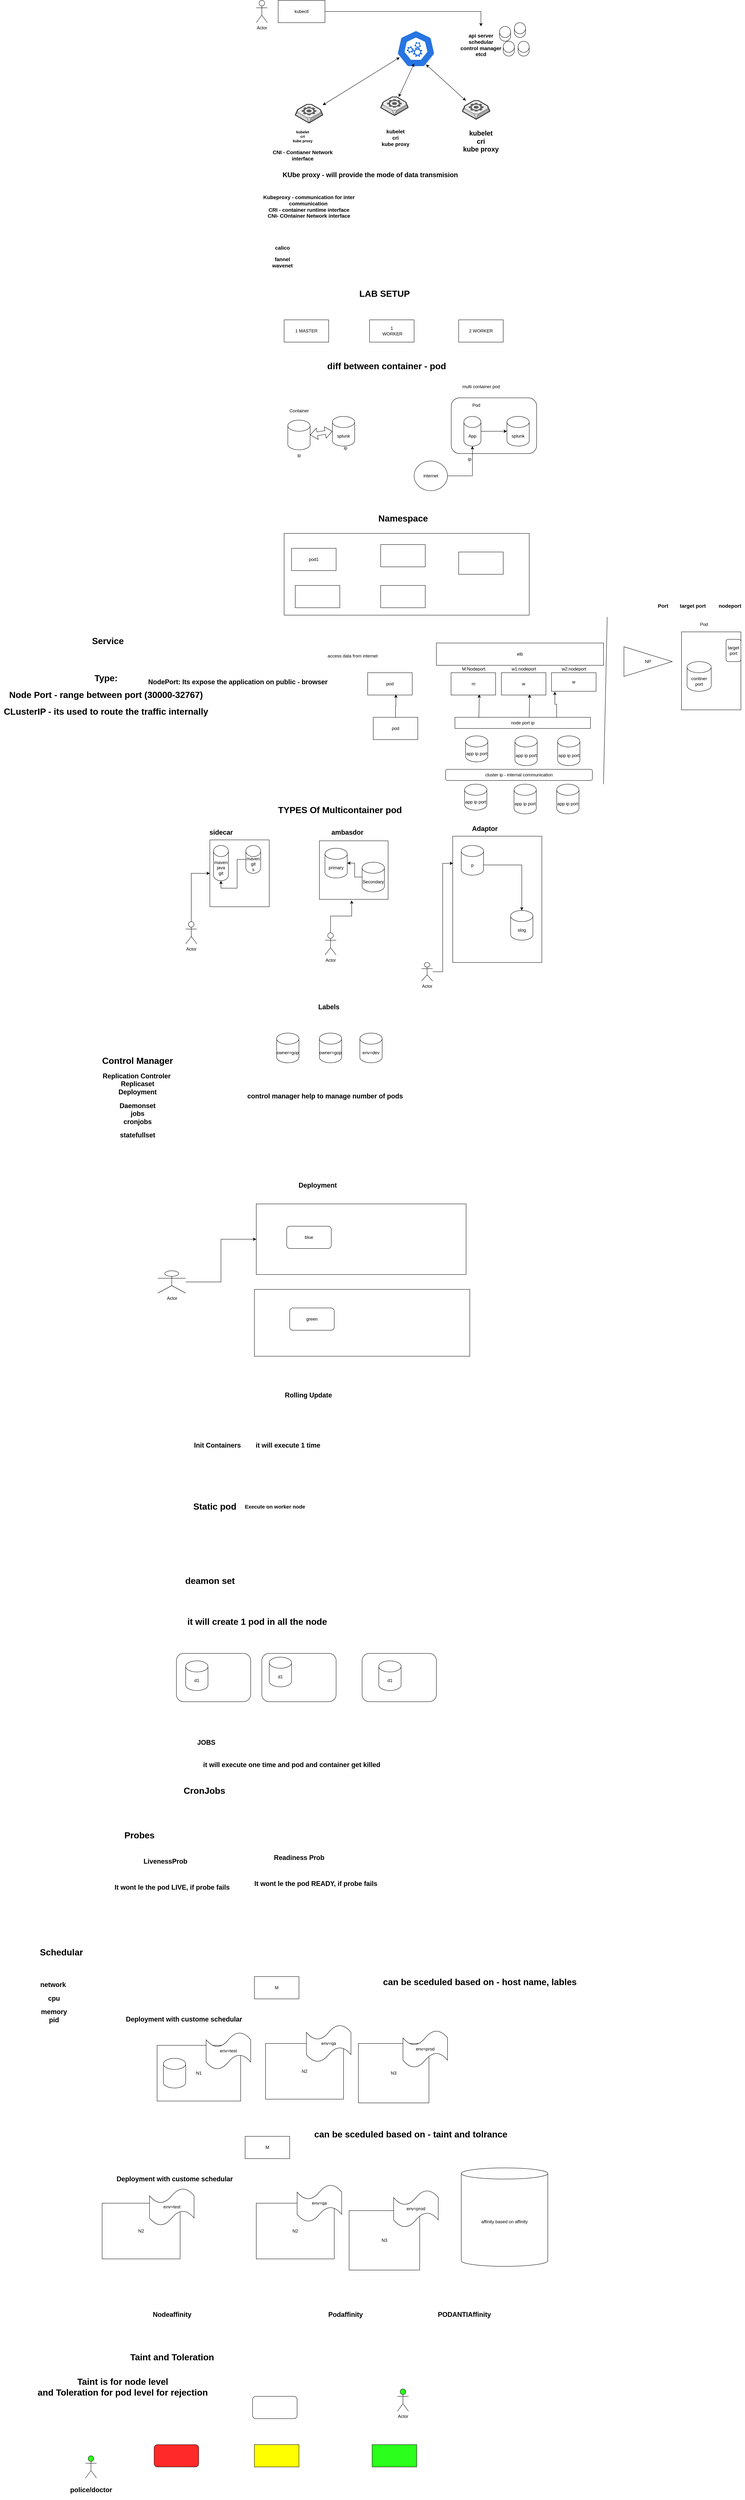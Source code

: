 <mxfile version="20.0.4" type="github">
  <diagram id="CBXjzga55jaLRlvK6xoz" name="Page-1">
    <mxGraphModel dx="2431" dy="811" grid="1" gridSize="10" guides="1" tooltips="1" connect="1" arrows="1" fold="1" page="1" pageScale="1" pageWidth="850" pageHeight="1100" math="0" shadow="0">
      <root>
        <mxCell id="0" />
        <mxCell id="1" parent="0" />
        <mxCell id="NtMriZ6diyoZdi4Wk9FT-16" value="" style="sketch=0;html=1;dashed=0;whitespace=wrap;fillColor=#2875E2;strokeColor=#ffffff;points=[[0.005,0.63,0],[0.1,0.2,0],[0.9,0.2,0],[0.5,0,0],[0.995,0.63,0],[0.72,0.99,0],[0.5,1,0],[0.28,0.99,0]];shape=mxgraph.kubernetes.icon;prIcon=master" parent="1" vertex="1">
          <mxGeometry x="400" y="130" width="130" height="100" as="geometry" />
        </mxCell>
        <mxCell id="NtMriZ6diyoZdi4Wk9FT-17" value="" style="verticalLabelPosition=bottom;html=1;verticalAlign=top;strokeWidth=1;align=center;outlineConnect=0;dashed=0;outlineConnect=0;shape=mxgraph.aws3d.worker;fillColor=#ECECEC;strokeColor=#5E5E5E;aspect=fixed;" parent="1" vertex="1">
          <mxGeometry x="370" y="310" width="74" height="50" as="geometry" />
        </mxCell>
        <mxCell id="NtMriZ6diyoZdi4Wk9FT-18" value="" style="verticalLabelPosition=bottom;html=1;verticalAlign=top;strokeWidth=1;align=center;outlineConnect=0;dashed=0;outlineConnect=0;shape=mxgraph.aws3d.worker;fillColor=#ECECEC;strokeColor=#5E5E5E;aspect=fixed;" parent="1" vertex="1">
          <mxGeometry x="140" y="330" width="74" height="50" as="geometry" />
        </mxCell>
        <mxCell id="NtMriZ6diyoZdi4Wk9FT-19" value="" style="verticalLabelPosition=bottom;html=1;verticalAlign=top;strokeWidth=1;align=center;outlineConnect=0;dashed=0;outlineConnect=0;shape=mxgraph.aws3d.worker;fillColor=#ECECEC;strokeColor=#5E5E5E;aspect=fixed;" parent="1" vertex="1">
          <mxGeometry x="590" y="320" width="74" height="50" as="geometry" />
        </mxCell>
        <mxCell id="NtMriZ6diyoZdi4Wk9FT-21" value="&lt;h2&gt;kubelet&lt;br&gt;cri&lt;br&gt;kube proxy&lt;/h2&gt;" style="text;html=1;strokeColor=none;fillColor=none;align=center;verticalAlign=middle;whiteSpace=wrap;rounded=0;" parent="1" vertex="1">
          <mxGeometry x="540" y="380" width="200" height="100" as="geometry" />
        </mxCell>
        <mxCell id="NtMriZ6diyoZdi4Wk9FT-22" value="&lt;h3&gt;api server&lt;br&gt;schedular&lt;br&gt;control manager&lt;br&gt;etcd&lt;/h3&gt;" style="text;html=1;strokeColor=none;fillColor=none;align=center;verticalAlign=middle;whiteSpace=wrap;rounded=0;" parent="1" vertex="1">
          <mxGeometry x="540" y="120" width="200" height="100" as="geometry" />
        </mxCell>
        <mxCell id="NtMriZ6diyoZdi4Wk9FT-23" value="&lt;h5&gt;kubelet&lt;br&gt;cri&lt;br&gt;kube proxy&lt;br&gt;&lt;/h5&gt;&lt;h3&gt;CNI - Contianer Network interface&lt;/h3&gt;" style="text;html=1;strokeColor=none;fillColor=none;align=center;verticalAlign=middle;whiteSpace=wrap;rounded=0;" parent="1" vertex="1">
          <mxGeometry x="60" y="390" width="200" height="100" as="geometry" />
        </mxCell>
        <mxCell id="NtMriZ6diyoZdi4Wk9FT-24" value="&lt;h3&gt;kubelet&lt;br&gt;cri&lt;br&gt;kube proxy&lt;/h3&gt;" style="text;html=1;strokeColor=none;fillColor=none;align=center;verticalAlign=middle;whiteSpace=wrap;rounded=0;" parent="1" vertex="1">
          <mxGeometry x="310" y="370" width="200" height="100" as="geometry" />
        </mxCell>
        <mxCell id="NtMriZ6diyoZdi4Wk9FT-25" value="" style="endArrow=classic;startArrow=classic;html=1;rounded=0;" parent="1" source="NtMriZ6diyoZdi4Wk9FT-17" edge="1">
          <mxGeometry width="50" height="50" relative="1" as="geometry">
            <mxPoint x="410" y="270" as="sourcePoint" />
            <mxPoint x="460" y="220" as="targetPoint" />
          </mxGeometry>
        </mxCell>
        <mxCell id="NtMriZ6diyoZdi4Wk9FT-28" value="" style="endArrow=classic;startArrow=classic;html=1;rounded=0;entryX=0.162;entryY=0.735;entryDx=0;entryDy=0;entryPerimeter=0;" parent="1" source="NtMriZ6diyoZdi4Wk9FT-18" target="NtMriZ6diyoZdi4Wk9FT-16" edge="1">
          <mxGeometry width="50" height="50" relative="1" as="geometry">
            <mxPoint x="400" y="350" as="sourcePoint" />
            <mxPoint x="450" y="300" as="targetPoint" />
          </mxGeometry>
        </mxCell>
        <mxCell id="NtMriZ6diyoZdi4Wk9FT-31" value="" style="endArrow=classic;startArrow=classic;html=1;rounded=0;entryX=0.708;entryY=0.925;entryDx=0;entryDy=0;entryPerimeter=0;" parent="1" source="NtMriZ6diyoZdi4Wk9FT-19" target="NtMriZ6diyoZdi4Wk9FT-16" edge="1">
          <mxGeometry width="50" height="50" relative="1" as="geometry">
            <mxPoint x="400" y="350" as="sourcePoint" />
            <mxPoint x="450" y="300" as="targetPoint" />
          </mxGeometry>
        </mxCell>
        <mxCell id="NtMriZ6diyoZdi4Wk9FT-36" style="edgeStyle=orthogonalEdgeStyle;rounded=0;orthogonalLoop=1;jettySize=auto;html=1;exitX=1;exitY=0.5;exitDx=0;exitDy=0;" parent="1" source="NtMriZ6diyoZdi4Wk9FT-32" target="NtMriZ6diyoZdi4Wk9FT-22" edge="1">
          <mxGeometry relative="1" as="geometry" />
        </mxCell>
        <mxCell id="NtMriZ6diyoZdi4Wk9FT-32" value="kubectl" style="rounded=0;whiteSpace=wrap;html=1;" parent="1" vertex="1">
          <mxGeometry x="94" y="50" width="126" height="60" as="geometry" />
        </mxCell>
        <mxCell id="EqZx8BdncKICett_EGlK-1" value="&lt;h3&gt;Kubeproxy - communication for inter communication&amp;nbsp;&lt;br&gt;CRI - container runtime interface&lt;br&gt;CNI- COntainer Network interface&lt;/h3&gt;" style="text;html=1;strokeColor=none;fillColor=none;align=center;verticalAlign=middle;whiteSpace=wrap;rounded=0;" parent="1" vertex="1">
          <mxGeometry x="7" y="520" width="340" height="170" as="geometry" />
        </mxCell>
        <mxCell id="EqZx8BdncKICett_EGlK-4" value="&lt;h3&gt;calico&lt;/h3&gt;&lt;h3&gt;fannel&lt;br&gt;wavenet&lt;/h3&gt;" style="text;html=1;align=center;verticalAlign=middle;resizable=0;points=[];autosize=1;strokeColor=none;fillColor=none;" parent="1" vertex="1">
          <mxGeometry x="65" y="685" width="80" height="110" as="geometry" />
        </mxCell>
        <mxCell id="EqZx8BdncKICett_EGlK-5" value="&lt;h2&gt;KUbe proxy - will provide the mode of data transmision&amp;nbsp;&lt;/h2&gt;" style="text;html=1;align=center;verticalAlign=middle;resizable=0;points=[];autosize=1;strokeColor=none;fillColor=none;" parent="1" vertex="1">
          <mxGeometry x="94" y="490" width="500" height="60" as="geometry" />
        </mxCell>
        <mxCell id="EqZx8BdncKICett_EGlK-6" value="" style="shape=cylinder3;whiteSpace=wrap;html=1;boundedLbl=1;backgroundOutline=1;size=15;" parent="1" vertex="1">
          <mxGeometry x="690" y="120" width="30" height="40" as="geometry" />
        </mxCell>
        <mxCell id="EqZx8BdncKICett_EGlK-7" value="" style="shape=cylinder3;whiteSpace=wrap;html=1;boundedLbl=1;backgroundOutline=1;size=15;" parent="1" vertex="1">
          <mxGeometry x="730" y="110" width="30" height="40" as="geometry" />
        </mxCell>
        <mxCell id="EqZx8BdncKICett_EGlK-8" value="" style="shape=cylinder3;whiteSpace=wrap;html=1;boundedLbl=1;backgroundOutline=1;size=15;" parent="1" vertex="1">
          <mxGeometry x="740" y="160" width="30" height="40" as="geometry" />
        </mxCell>
        <mxCell id="EqZx8BdncKICett_EGlK-9" value="" style="shape=cylinder3;whiteSpace=wrap;html=1;boundedLbl=1;backgroundOutline=1;size=15;" parent="1" vertex="1">
          <mxGeometry x="700" y="160" width="30" height="40" as="geometry" />
        </mxCell>
        <mxCell id="4nlPYvr7-jDKzYdwGR_k-1" value="Actor" style="shape=umlActor;verticalLabelPosition=bottom;verticalAlign=top;html=1;outlineConnect=0;" vertex="1" parent="1">
          <mxGeometry x="35" y="50" width="30" height="60" as="geometry" />
        </mxCell>
        <mxCell id="4nlPYvr7-jDKzYdwGR_k-2" value="1 MASTER" style="whiteSpace=wrap;html=1;" vertex="1" parent="1">
          <mxGeometry x="110" y="910" width="120" height="60" as="geometry" />
        </mxCell>
        <mxCell id="4nlPYvr7-jDKzYdwGR_k-4" value="&lt;h1&gt;LAB SETUP&lt;/h1&gt;" style="text;html=1;align=center;verticalAlign=middle;resizable=0;points=[];autosize=1;strokeColor=none;fillColor=none;" vertex="1" parent="1">
          <mxGeometry x="300" y="805" width="160" height="70" as="geometry" />
        </mxCell>
        <mxCell id="4nlPYvr7-jDKzYdwGR_k-5" value="2 WORKER" style="whiteSpace=wrap;html=1;" vertex="1" parent="1">
          <mxGeometry x="580" y="910" width="120" height="60" as="geometry" />
        </mxCell>
        <mxCell id="4nlPYvr7-jDKzYdwGR_k-6" value="1&lt;br&gt;&amp;nbsp;WORKER" style="whiteSpace=wrap;html=1;" vertex="1" parent="1">
          <mxGeometry x="340" y="910" width="120" height="60" as="geometry" />
        </mxCell>
        <mxCell id="4nlPYvr7-jDKzYdwGR_k-10" value="" style="rounded=1;whiteSpace=wrap;html=1;" vertex="1" parent="1">
          <mxGeometry x="560" y="1120" width="230" height="150" as="geometry" />
        </mxCell>
        <mxCell id="4nlPYvr7-jDKzYdwGR_k-8" value="" style="shape=cylinder3;whiteSpace=wrap;html=1;boundedLbl=1;backgroundOutline=1;size=15;" vertex="1" parent="1">
          <mxGeometry x="120" y="1180" width="60" height="80" as="geometry" />
        </mxCell>
        <mxCell id="4nlPYvr7-jDKzYdwGR_k-26" style="edgeStyle=orthogonalEdgeStyle;rounded=0;orthogonalLoop=1;jettySize=auto;html=1;" edge="1" parent="1" source="4nlPYvr7-jDKzYdwGR_k-9" target="4nlPYvr7-jDKzYdwGR_k-18">
          <mxGeometry relative="1" as="geometry" />
        </mxCell>
        <mxCell id="4nlPYvr7-jDKzYdwGR_k-9" value="App&lt;br&gt;" style="shape=cylinder3;whiteSpace=wrap;html=1;boundedLbl=1;backgroundOutline=1;size=15;" vertex="1" parent="1">
          <mxGeometry x="594" y="1170" width="46" height="80" as="geometry" />
        </mxCell>
        <mxCell id="4nlPYvr7-jDKzYdwGR_k-12" value="Container&lt;br&gt;" style="text;html=1;align=center;verticalAlign=middle;resizable=0;points=[];autosize=1;strokeColor=none;fillColor=none;" vertex="1" parent="1">
          <mxGeometry x="110" y="1140" width="80" height="30" as="geometry" />
        </mxCell>
        <mxCell id="4nlPYvr7-jDKzYdwGR_k-13" value="Pod" style="text;html=1;align=center;verticalAlign=middle;resizable=0;points=[];autosize=1;strokeColor=none;fillColor=none;" vertex="1" parent="1">
          <mxGeometry x="607" y="1125" width="40" height="30" as="geometry" />
        </mxCell>
        <mxCell id="4nlPYvr7-jDKzYdwGR_k-14" value="&lt;h1&gt;diff between container - pod&amp;nbsp;&lt;/h1&gt;" style="text;html=1;align=center;verticalAlign=middle;resizable=0;points=[];autosize=1;strokeColor=none;fillColor=none;" vertex="1" parent="1">
          <mxGeometry x="214" y="1000" width="350" height="70" as="geometry" />
        </mxCell>
        <mxCell id="4nlPYvr7-jDKzYdwGR_k-18" value="splunk" style="shape=cylinder3;whiteSpace=wrap;html=1;boundedLbl=1;backgroundOutline=1;size=15;" vertex="1" parent="1">
          <mxGeometry x="710" y="1170" width="60" height="80" as="geometry" />
        </mxCell>
        <mxCell id="4nlPYvr7-jDKzYdwGR_k-19" value="splunk" style="shape=cylinder3;whiteSpace=wrap;html=1;boundedLbl=1;backgroundOutline=1;size=15;" vertex="1" parent="1">
          <mxGeometry x="240" y="1170" width="60" height="80" as="geometry" />
        </mxCell>
        <mxCell id="4nlPYvr7-jDKzYdwGR_k-20" value="" style="shape=flexArrow;endArrow=classic;startArrow=classic;html=1;rounded=0;exitX=1;exitY=0.5;exitDx=0;exitDy=0;exitPerimeter=0;entryX=0;entryY=0.5;entryDx=0;entryDy=0;entryPerimeter=0;" edge="1" parent="1" source="4nlPYvr7-jDKzYdwGR_k-8" target="4nlPYvr7-jDKzYdwGR_k-19">
          <mxGeometry width="100" height="100" relative="1" as="geometry">
            <mxPoint x="180" y="1290" as="sourcePoint" />
            <mxPoint x="280" y="1190" as="targetPoint" />
          </mxGeometry>
        </mxCell>
        <mxCell id="4nlPYvr7-jDKzYdwGR_k-21" value="ip" style="text;html=1;align=center;verticalAlign=middle;resizable=0;points=[];autosize=1;strokeColor=none;fillColor=none;" vertex="1" parent="1">
          <mxGeometry x="135" y="1260" width="30" height="30" as="geometry" />
        </mxCell>
        <mxCell id="4nlPYvr7-jDKzYdwGR_k-22" value="ip" style="text;html=1;align=center;verticalAlign=middle;resizable=0;points=[];autosize=1;strokeColor=none;fillColor=none;" vertex="1" parent="1">
          <mxGeometry x="260" y="1240" width="30" height="30" as="geometry" />
        </mxCell>
        <mxCell id="4nlPYvr7-jDKzYdwGR_k-23" value="ip" style="text;html=1;align=center;verticalAlign=middle;resizable=0;points=[];autosize=1;strokeColor=none;fillColor=none;" vertex="1" parent="1">
          <mxGeometry x="594" y="1270" width="30" height="30" as="geometry" />
        </mxCell>
        <mxCell id="4nlPYvr7-jDKzYdwGR_k-25" style="edgeStyle=orthogonalEdgeStyle;rounded=0;orthogonalLoop=1;jettySize=auto;html=1;entryX=0.5;entryY=1;entryDx=0;entryDy=0;entryPerimeter=0;" edge="1" parent="1" source="4nlPYvr7-jDKzYdwGR_k-24" target="4nlPYvr7-jDKzYdwGR_k-9">
          <mxGeometry relative="1" as="geometry" />
        </mxCell>
        <mxCell id="4nlPYvr7-jDKzYdwGR_k-24" value="internet" style="ellipse;whiteSpace=wrap;html=1;" vertex="1" parent="1">
          <mxGeometry x="460" y="1290" width="90" height="80" as="geometry" />
        </mxCell>
        <mxCell id="4nlPYvr7-jDKzYdwGR_k-27" value="multi container pod" style="text;html=1;align=center;verticalAlign=middle;resizable=0;points=[];autosize=1;strokeColor=none;fillColor=none;" vertex="1" parent="1">
          <mxGeometry x="580" y="1075" width="120" height="30" as="geometry" />
        </mxCell>
        <mxCell id="4nlPYvr7-jDKzYdwGR_k-28" value="" style="rounded=0;whiteSpace=wrap;html=1;" vertex="1" parent="1">
          <mxGeometry x="110" y="1485" width="660" height="220" as="geometry" />
        </mxCell>
        <mxCell id="4nlPYvr7-jDKzYdwGR_k-29" value="&lt;h1&gt;Namespace&lt;/h1&gt;" style="text;html=1;align=center;verticalAlign=middle;resizable=0;points=[];autosize=1;strokeColor=none;fillColor=none;" vertex="1" parent="1">
          <mxGeometry x="350" y="1410" width="160" height="70" as="geometry" />
        </mxCell>
        <mxCell id="4nlPYvr7-jDKzYdwGR_k-30" value="pod1" style="whiteSpace=wrap;html=1;" vertex="1" parent="1">
          <mxGeometry x="130" y="1525" width="120" height="60" as="geometry" />
        </mxCell>
        <mxCell id="4nlPYvr7-jDKzYdwGR_k-31" value="" style="whiteSpace=wrap;html=1;" vertex="1" parent="1">
          <mxGeometry x="140" y="1625" width="120" height="60" as="geometry" />
        </mxCell>
        <mxCell id="4nlPYvr7-jDKzYdwGR_k-32" value="" style="whiteSpace=wrap;html=1;" vertex="1" parent="1">
          <mxGeometry x="370" y="1625" width="120" height="60" as="geometry" />
        </mxCell>
        <mxCell id="4nlPYvr7-jDKzYdwGR_k-33" value="" style="whiteSpace=wrap;html=1;" vertex="1" parent="1">
          <mxGeometry x="370" y="1515" width="120" height="60" as="geometry" />
        </mxCell>
        <mxCell id="4nlPYvr7-jDKzYdwGR_k-34" value="" style="whiteSpace=wrap;html=1;" vertex="1" parent="1">
          <mxGeometry x="580" y="1535" width="120" height="60" as="geometry" />
        </mxCell>
        <mxCell id="4nlPYvr7-jDKzYdwGR_k-35" value="&lt;h1&gt;Service&lt;/h1&gt;" style="text;html=1;align=center;verticalAlign=middle;resizable=0;points=[];autosize=1;strokeColor=none;fillColor=none;" vertex="1" parent="1">
          <mxGeometry x="-420" y="1740" width="110" height="70" as="geometry" />
        </mxCell>
        <mxCell id="4nlPYvr7-jDKzYdwGR_k-38" value="pod" style="whiteSpace=wrap;html=1;" vertex="1" parent="1">
          <mxGeometry x="335" y="1860" width="120" height="60" as="geometry" />
        </mxCell>
        <mxCell id="4nlPYvr7-jDKzYdwGR_k-40" style="edgeStyle=orthogonalEdgeStyle;rounded=0;orthogonalLoop=1;jettySize=auto;html=1;exitX=0.5;exitY=0;exitDx=0;exitDy=0;entryX=0.633;entryY=0.975;entryDx=0;entryDy=0;entryPerimeter=0;" edge="1" parent="1" source="4nlPYvr7-jDKzYdwGR_k-39" target="4nlPYvr7-jDKzYdwGR_k-38">
          <mxGeometry relative="1" as="geometry" />
        </mxCell>
        <mxCell id="4nlPYvr7-jDKzYdwGR_k-39" value="pod" style="whiteSpace=wrap;html=1;" vertex="1" parent="1">
          <mxGeometry x="350" y="1980" width="120" height="60" as="geometry" />
        </mxCell>
        <mxCell id="4nlPYvr7-jDKzYdwGR_k-41" value="access data from internet" style="text;html=1;align=center;verticalAlign=middle;resizable=0;points=[];autosize=1;strokeColor=none;fillColor=none;" vertex="1" parent="1">
          <mxGeometry x="214" y="1800" width="160" height="30" as="geometry" />
        </mxCell>
        <mxCell id="4nlPYvr7-jDKzYdwGR_k-43" value="&lt;h1&gt;Type:&lt;/h1&gt;&lt;h1&gt;Node Port - range between port (30000-32767)&lt;/h1&gt;&lt;h1&gt;CLusterIP - its used to route the traffic internally&lt;/h1&gt;" style="text;html=1;align=center;verticalAlign=middle;resizable=0;points=[];autosize=1;strokeColor=none;fillColor=none;" vertex="1" parent="1">
          <mxGeometry x="-655" y="1840" width="570" height="160" as="geometry" />
        </mxCell>
        <mxCell id="4nlPYvr7-jDKzYdwGR_k-44" value="&lt;h2&gt;NodePort: Its expose the application on public - browser&lt;/h2&gt;" style="text;html=1;align=center;verticalAlign=middle;resizable=0;points=[];autosize=1;strokeColor=none;fillColor=none;" vertex="1" parent="1">
          <mxGeometry x="-270" y="1855" width="510" height="60" as="geometry" />
        </mxCell>
        <mxCell id="4nlPYvr7-jDKzYdwGR_k-45" value="" style="whiteSpace=wrap;html=1;" vertex="1" parent="1">
          <mxGeometry x="-90" y="2310" width="160" height="180" as="geometry" />
        </mxCell>
        <mxCell id="4nlPYvr7-jDKzYdwGR_k-46" value="" style="whiteSpace=wrap;html=1;" vertex="1" parent="1">
          <mxGeometry x="205" y="2312.5" width="185" height="157.5" as="geometry" />
        </mxCell>
        <mxCell id="4nlPYvr7-jDKzYdwGR_k-47" value="" style="whiteSpace=wrap;html=1;" vertex="1" parent="1">
          <mxGeometry x="564" y="2300" width="240" height="340" as="geometry" />
        </mxCell>
        <mxCell id="4nlPYvr7-jDKzYdwGR_k-48" value="&lt;h1&gt;TYPES Of Multicontainer pod&lt;/h1&gt;" style="text;html=1;align=center;verticalAlign=middle;resizable=0;points=[];autosize=1;strokeColor=none;fillColor=none;" vertex="1" parent="1">
          <mxGeometry x="80" y="2195" width="360" height="70" as="geometry" />
        </mxCell>
        <mxCell id="4nlPYvr7-jDKzYdwGR_k-49" value="&lt;h2&gt;sidecar&lt;/h2&gt;" style="text;html=1;align=center;verticalAlign=middle;resizable=0;points=[];autosize=1;strokeColor=none;fillColor=none;" vertex="1" parent="1">
          <mxGeometry x="-105" y="2260" width="90" height="60" as="geometry" />
        </mxCell>
        <mxCell id="4nlPYvr7-jDKzYdwGR_k-50" value="&lt;h2&gt;ambasdor&lt;/h2&gt;" style="text;html=1;align=center;verticalAlign=middle;resizable=0;points=[];autosize=1;strokeColor=none;fillColor=none;" vertex="1" parent="1">
          <mxGeometry x="225" y="2260" width="110" height="60" as="geometry" />
        </mxCell>
        <mxCell id="4nlPYvr7-jDKzYdwGR_k-51" value="&lt;h2&gt;Adaptor&lt;/h2&gt;" style="text;html=1;align=center;verticalAlign=middle;resizable=0;points=[];autosize=1;strokeColor=none;fillColor=none;" vertex="1" parent="1">
          <mxGeometry x="605" y="2250" width="90" height="60" as="geometry" />
        </mxCell>
        <mxCell id="4nlPYvr7-jDKzYdwGR_k-52" value="maven&lt;br&gt;java&lt;br&gt;git&lt;br&gt;" style="shape=cylinder3;whiteSpace=wrap;html=1;boundedLbl=1;backgroundOutline=1;size=15;" vertex="1" parent="1">
          <mxGeometry x="-80" y="2325" width="40" height="95" as="geometry" />
        </mxCell>
        <mxCell id="4nlPYvr7-jDKzYdwGR_k-54" style="edgeStyle=orthogonalEdgeStyle;rounded=0;orthogonalLoop=1;jettySize=auto;html=1;entryX=0.5;entryY=1;entryDx=0;entryDy=0;entryPerimeter=0;" edge="1" parent="1" source="4nlPYvr7-jDKzYdwGR_k-53" target="4nlPYvr7-jDKzYdwGR_k-52">
          <mxGeometry relative="1" as="geometry" />
        </mxCell>
        <mxCell id="4nlPYvr7-jDKzYdwGR_k-53" value="maven&lt;br&gt;git&lt;br&gt;s" style="shape=cylinder3;whiteSpace=wrap;html=1;boundedLbl=1;backgroundOutline=1;size=15;" vertex="1" parent="1">
          <mxGeometry x="7" y="2325" width="40" height="75" as="geometry" />
        </mxCell>
        <mxCell id="4nlPYvr7-jDKzYdwGR_k-69" style="edgeStyle=orthogonalEdgeStyle;rounded=0;orthogonalLoop=1;jettySize=auto;html=1;exitX=0.5;exitY=0;exitDx=0;exitDy=0;exitPerimeter=0;entryX=0;entryY=0.5;entryDx=0;entryDy=0;" edge="1" parent="1" source="4nlPYvr7-jDKzYdwGR_k-57" target="4nlPYvr7-jDKzYdwGR_k-45">
          <mxGeometry relative="1" as="geometry" />
        </mxCell>
        <mxCell id="4nlPYvr7-jDKzYdwGR_k-57" value="Actor" style="shape=umlActor;verticalLabelPosition=bottom;verticalAlign=top;html=1;outlineConnect=0;" vertex="1" parent="1">
          <mxGeometry x="-155" y="2530" width="30" height="60" as="geometry" />
        </mxCell>
        <mxCell id="4nlPYvr7-jDKzYdwGR_k-58" value="primary" style="shape=cylinder3;whiteSpace=wrap;html=1;boundedLbl=1;backgroundOutline=1;size=15;" vertex="1" parent="1">
          <mxGeometry x="220" y="2332.5" width="60" height="80" as="geometry" />
        </mxCell>
        <mxCell id="4nlPYvr7-jDKzYdwGR_k-60" style="edgeStyle=orthogonalEdgeStyle;rounded=0;orthogonalLoop=1;jettySize=auto;html=1;" edge="1" parent="1" source="4nlPYvr7-jDKzYdwGR_k-59" target="4nlPYvr7-jDKzYdwGR_k-58">
          <mxGeometry relative="1" as="geometry" />
        </mxCell>
        <mxCell id="4nlPYvr7-jDKzYdwGR_k-59" value="Secondary" style="shape=cylinder3;whiteSpace=wrap;html=1;boundedLbl=1;backgroundOutline=1;size=15;" vertex="1" parent="1">
          <mxGeometry x="320" y="2370" width="60" height="80" as="geometry" />
        </mxCell>
        <mxCell id="4nlPYvr7-jDKzYdwGR_k-68" style="edgeStyle=orthogonalEdgeStyle;rounded=0;orthogonalLoop=1;jettySize=auto;html=1;exitX=0.5;exitY=0;exitDx=0;exitDy=0;exitPerimeter=0;entryX=0.47;entryY=1.019;entryDx=0;entryDy=0;entryPerimeter=0;" edge="1" parent="1" source="4nlPYvr7-jDKzYdwGR_k-62" target="4nlPYvr7-jDKzYdwGR_k-46">
          <mxGeometry relative="1" as="geometry" />
        </mxCell>
        <mxCell id="4nlPYvr7-jDKzYdwGR_k-62" value="Actor" style="shape=umlActor;verticalLabelPosition=bottom;verticalAlign=top;html=1;outlineConnect=0;" vertex="1" parent="1">
          <mxGeometry x="220" y="2560" width="30" height="60" as="geometry" />
        </mxCell>
        <mxCell id="4nlPYvr7-jDKzYdwGR_k-63" value="slog" style="shape=cylinder3;whiteSpace=wrap;html=1;boundedLbl=1;backgroundOutline=1;size=15;" vertex="1" parent="1">
          <mxGeometry x="720" y="2500" width="60" height="80" as="geometry" />
        </mxCell>
        <mxCell id="4nlPYvr7-jDKzYdwGR_k-74" style="edgeStyle=orthogonalEdgeStyle;rounded=0;orthogonalLoop=1;jettySize=auto;html=1;exitX=1;exitY=0;exitDx=0;exitDy=52.5;exitPerimeter=0;" edge="1" parent="1" source="4nlPYvr7-jDKzYdwGR_k-65" target="4nlPYvr7-jDKzYdwGR_k-63">
          <mxGeometry relative="1" as="geometry" />
        </mxCell>
        <mxCell id="4nlPYvr7-jDKzYdwGR_k-65" value="p" style="shape=cylinder3;whiteSpace=wrap;html=1;boundedLbl=1;backgroundOutline=1;size=15;" vertex="1" parent="1">
          <mxGeometry x="587" y="2325" width="60" height="80" as="geometry" />
        </mxCell>
        <mxCell id="4nlPYvr7-jDKzYdwGR_k-72" style="edgeStyle=orthogonalEdgeStyle;rounded=0;orthogonalLoop=1;jettySize=auto;html=1;entryX=0.004;entryY=0.215;entryDx=0;entryDy=0;entryPerimeter=0;" edge="1" parent="1" source="4nlPYvr7-jDKzYdwGR_k-71" target="4nlPYvr7-jDKzYdwGR_k-47">
          <mxGeometry relative="1" as="geometry">
            <mxPoint x="495" y="2560" as="targetPoint" />
          </mxGeometry>
        </mxCell>
        <mxCell id="4nlPYvr7-jDKzYdwGR_k-71" value="Actor" style="shape=umlActor;verticalLabelPosition=bottom;verticalAlign=top;html=1;outlineConnect=0;" vertex="1" parent="1">
          <mxGeometry x="480" y="2640" width="30" height="50" as="geometry" />
        </mxCell>
        <mxCell id="4nlPYvr7-jDKzYdwGR_k-75" value="&lt;h2&gt;Labels&lt;/h2&gt;" style="text;html=1;align=center;verticalAlign=middle;resizable=0;points=[];autosize=1;strokeColor=none;fillColor=none;" vertex="1" parent="1">
          <mxGeometry x="190" y="2730" width="80" height="60" as="geometry" />
        </mxCell>
        <mxCell id="4nlPYvr7-jDKzYdwGR_k-76" value="owner=gop" style="shape=cylinder3;whiteSpace=wrap;html=1;boundedLbl=1;backgroundOutline=1;size=15;" vertex="1" parent="1">
          <mxGeometry x="90" y="2830" width="60" height="80" as="geometry" />
        </mxCell>
        <mxCell id="4nlPYvr7-jDKzYdwGR_k-77" value="owner=gop" style="shape=cylinder3;whiteSpace=wrap;html=1;boundedLbl=1;backgroundOutline=1;size=15;" vertex="1" parent="1">
          <mxGeometry x="205" y="2830" width="60" height="80" as="geometry" />
        </mxCell>
        <mxCell id="4nlPYvr7-jDKzYdwGR_k-78" value="env=dev" style="shape=cylinder3;whiteSpace=wrap;html=1;boundedLbl=1;backgroundOutline=1;size=15;" vertex="1" parent="1">
          <mxGeometry x="314" y="2830" width="60" height="80" as="geometry" />
        </mxCell>
        <mxCell id="4nlPYvr7-jDKzYdwGR_k-79" value="&lt;h2&gt;&lt;/h2&gt;&lt;h1&gt;Control Manager&lt;/h1&gt;&lt;h2&gt;Replication Controler&amp;nbsp;&lt;br&gt;Replicaset&lt;br&gt;Deployment&lt;/h2&gt;&lt;h2&gt;Daemonset&lt;br&gt;jobs&lt;br&gt;cronjobs&lt;/h2&gt;&lt;h2&gt;statefullset&lt;/h2&gt;&lt;div&gt;&lt;br&gt;&lt;/div&gt;" style="text;html=1;align=center;verticalAlign=middle;resizable=0;points=[];autosize=1;strokeColor=none;fillColor=none;" vertex="1" parent="1">
          <mxGeometry x="-390" y="2870" width="210" height="280" as="geometry" />
        </mxCell>
        <mxCell id="4nlPYvr7-jDKzYdwGR_k-80" value="&lt;h2&gt;control manager help to manage number of pods&lt;/h2&gt;" style="text;html=1;align=center;verticalAlign=middle;resizable=0;points=[];autosize=1;strokeColor=none;fillColor=none;" vertex="1" parent="1">
          <mxGeometry y="2970" width="440" height="60" as="geometry" />
        </mxCell>
        <mxCell id="4nlPYvr7-jDKzYdwGR_k-81" value="m" style="whiteSpace=wrap;html=1;" vertex="1" parent="1">
          <mxGeometry x="559.5" y="1860" width="120" height="60" as="geometry" />
        </mxCell>
        <mxCell id="4nlPYvr7-jDKzYdwGR_k-82" style="edgeStyle=orthogonalEdgeStyle;rounded=0;orthogonalLoop=1;jettySize=auto;html=1;exitX=0.5;exitY=0;exitDx=0;exitDy=0;entryX=0.633;entryY=0.975;entryDx=0;entryDy=0;entryPerimeter=0;" edge="1" parent="1" target="4nlPYvr7-jDKzYdwGR_k-81">
          <mxGeometry relative="1" as="geometry">
            <mxPoint x="634.5" y="1980" as="sourcePoint" />
          </mxGeometry>
        </mxCell>
        <mxCell id="4nlPYvr7-jDKzYdwGR_k-85" value="w" style="whiteSpace=wrap;html=1;" vertex="1" parent="1">
          <mxGeometry x="695" y="1860" width="120" height="60" as="geometry" />
        </mxCell>
        <mxCell id="4nlPYvr7-jDKzYdwGR_k-86" style="edgeStyle=orthogonalEdgeStyle;rounded=0;orthogonalLoop=1;jettySize=auto;html=1;exitX=0.5;exitY=0;exitDx=0;exitDy=0;entryX=0.633;entryY=0.975;entryDx=0;entryDy=0;entryPerimeter=0;" edge="1" parent="1" target="4nlPYvr7-jDKzYdwGR_k-85">
          <mxGeometry relative="1" as="geometry">
            <mxPoint x="770" y="1980" as="sourcePoint" />
          </mxGeometry>
        </mxCell>
        <mxCell id="4nlPYvr7-jDKzYdwGR_k-88" value="w" style="whiteSpace=wrap;html=1;" vertex="1" parent="1">
          <mxGeometry x="830" y="1860" width="120" height="50" as="geometry" />
        </mxCell>
        <mxCell id="4nlPYvr7-jDKzYdwGR_k-97" style="edgeStyle=orthogonalEdgeStyle;rounded=0;orthogonalLoop=1;jettySize=auto;html=1;exitX=0.75;exitY=0;exitDx=0;exitDy=0;entryX=0.075;entryY=1.02;entryDx=0;entryDy=0;entryPerimeter=0;" edge="1" parent="1" source="4nlPYvr7-jDKzYdwGR_k-90" target="4nlPYvr7-jDKzYdwGR_k-88">
          <mxGeometry relative="1" as="geometry" />
        </mxCell>
        <mxCell id="4nlPYvr7-jDKzYdwGR_k-90" value="node port ip" style="whiteSpace=wrap;html=1;" vertex="1" parent="1">
          <mxGeometry x="570" y="1980" width="365" height="30" as="geometry" />
        </mxCell>
        <mxCell id="4nlPYvr7-jDKzYdwGR_k-92" value="elb" style="whiteSpace=wrap;html=1;" vertex="1" parent="1">
          <mxGeometry x="520" y="1780" width="450" height="60" as="geometry" />
        </mxCell>
        <mxCell id="4nlPYvr7-jDKzYdwGR_k-93" value="M:Nodeport" style="text;html=1;align=center;verticalAlign=middle;resizable=0;points=[];autosize=1;strokeColor=none;fillColor=none;" vertex="1" parent="1">
          <mxGeometry x="575" y="1835" width="90" height="30" as="geometry" />
        </mxCell>
        <mxCell id="4nlPYvr7-jDKzYdwGR_k-94" value="w1:nodeport" style="text;html=1;align=center;verticalAlign=middle;resizable=0;points=[];autosize=1;strokeColor=none;fillColor=none;" vertex="1" parent="1">
          <mxGeometry x="710" y="1835" width="90" height="30" as="geometry" />
        </mxCell>
        <mxCell id="4nlPYvr7-jDKzYdwGR_k-95" value="w2:nodeport" style="text;html=1;align=center;verticalAlign=middle;resizable=0;points=[];autosize=1;strokeColor=none;fillColor=none;" vertex="1" parent="1">
          <mxGeometry x="845" y="1835" width="90" height="30" as="geometry" />
        </mxCell>
        <mxCell id="4nlPYvr7-jDKzYdwGR_k-98" value="app ip port" style="shape=cylinder3;whiteSpace=wrap;html=1;boundedLbl=1;backgroundOutline=1;size=15;" vertex="1" parent="1">
          <mxGeometry x="598.5" y="2030" width="60" height="70" as="geometry" />
        </mxCell>
        <mxCell id="4nlPYvr7-jDKzYdwGR_k-99" value="app ip port" style="shape=cylinder3;whiteSpace=wrap;html=1;boundedLbl=1;backgroundOutline=1;size=15;" vertex="1" parent="1">
          <mxGeometry x="731.5" y="2030" width="60" height="80" as="geometry" />
        </mxCell>
        <mxCell id="4nlPYvr7-jDKzYdwGR_k-100" value="app ip port" style="shape=cylinder3;whiteSpace=wrap;html=1;boundedLbl=1;backgroundOutline=1;size=15;" vertex="1" parent="1">
          <mxGeometry x="846.5" y="2030" width="60" height="80" as="geometry" />
        </mxCell>
        <mxCell id="4nlPYvr7-jDKzYdwGR_k-104" value="" style="endArrow=none;html=1;rounded=0;" edge="1" parent="1">
          <mxGeometry width="50" height="50" relative="1" as="geometry">
            <mxPoint x="970" y="2160" as="sourcePoint" />
            <mxPoint x="980" y="1710" as="targetPoint" />
          </mxGeometry>
        </mxCell>
        <mxCell id="4nlPYvr7-jDKzYdwGR_k-105" value="&lt;h3&gt;Port&lt;/h3&gt;" style="text;html=1;align=center;verticalAlign=middle;resizable=0;points=[];autosize=1;strokeColor=none;fillColor=none;" vertex="1" parent="1">
          <mxGeometry x="1105" y="1650" width="50" height="60" as="geometry" />
        </mxCell>
        <mxCell id="4nlPYvr7-jDKzYdwGR_k-106" value="&lt;h3&gt;target port&lt;/h3&gt;" style="text;html=1;align=center;verticalAlign=middle;resizable=0;points=[];autosize=1;strokeColor=none;fillColor=none;" vertex="1" parent="1">
          <mxGeometry x="1165" y="1650" width="90" height="60" as="geometry" />
        </mxCell>
        <mxCell id="4nlPYvr7-jDKzYdwGR_k-107" value="&lt;h3&gt;nodeport&lt;/h3&gt;" style="text;html=1;align=center;verticalAlign=middle;resizable=0;points=[];autosize=1;strokeColor=none;fillColor=none;" vertex="1" parent="1">
          <mxGeometry x="1270" y="1650" width="80" height="60" as="geometry" />
        </mxCell>
        <mxCell id="4nlPYvr7-jDKzYdwGR_k-108" value="NP" style="triangle;whiteSpace=wrap;html=1;" vertex="1" parent="1">
          <mxGeometry x="1025" y="1790" width="130" height="80" as="geometry" />
        </mxCell>
        <mxCell id="4nlPYvr7-jDKzYdwGR_k-109" value="" style="whiteSpace=wrap;html=1;" vertex="1" parent="1">
          <mxGeometry x="1180" y="1750" width="160" height="210" as="geometry" />
        </mxCell>
        <mxCell id="4nlPYvr7-jDKzYdwGR_k-110" value="continer port" style="shape=cylinder3;whiteSpace=wrap;html=1;boundedLbl=1;backgroundOutline=1;size=15;" vertex="1" parent="1">
          <mxGeometry x="1195" y="1830" width="65" height="80" as="geometry" />
        </mxCell>
        <mxCell id="4nlPYvr7-jDKzYdwGR_k-112" value="target port" style="rounded=1;whiteSpace=wrap;html=1;" vertex="1" parent="1">
          <mxGeometry x="1300" y="1770" width="40" height="60" as="geometry" />
        </mxCell>
        <mxCell id="4nlPYvr7-jDKzYdwGR_k-113" value="Pod" style="text;html=1;align=center;verticalAlign=middle;resizable=0;points=[];autosize=1;strokeColor=none;fillColor=none;" vertex="1" parent="1">
          <mxGeometry x="1220" y="1715" width="40" height="30" as="geometry" />
        </mxCell>
        <mxCell id="4nlPYvr7-jDKzYdwGR_k-115" value="cluster ip - internal communication" style="rounded=1;whiteSpace=wrap;html=1;" vertex="1" parent="1">
          <mxGeometry x="545" y="2120" width="395" height="30" as="geometry" />
        </mxCell>
        <mxCell id="4nlPYvr7-jDKzYdwGR_k-116" value="app ip port" style="shape=cylinder3;whiteSpace=wrap;html=1;boundedLbl=1;backgroundOutline=1;size=15;" vertex="1" parent="1">
          <mxGeometry x="596" y="2160" width="60" height="70" as="geometry" />
        </mxCell>
        <mxCell id="4nlPYvr7-jDKzYdwGR_k-117" value="app ip port" style="shape=cylinder3;whiteSpace=wrap;html=1;boundedLbl=1;backgroundOutline=1;size=15;" vertex="1" parent="1">
          <mxGeometry x="729" y="2160" width="60" height="80" as="geometry" />
        </mxCell>
        <mxCell id="4nlPYvr7-jDKzYdwGR_k-118" value="app ip port" style="shape=cylinder3;whiteSpace=wrap;html=1;boundedLbl=1;backgroundOutline=1;size=15;" vertex="1" parent="1">
          <mxGeometry x="844" y="2160" width="60" height="80" as="geometry" />
        </mxCell>
        <mxCell id="4nlPYvr7-jDKzYdwGR_k-119" value="&lt;h2&gt;Deployment&lt;/h2&gt;" style="text;html=1;align=center;verticalAlign=middle;resizable=0;points=[];autosize=1;strokeColor=none;fillColor=none;" vertex="1" parent="1">
          <mxGeometry x="135" y="3210" width="130" height="60" as="geometry" />
        </mxCell>
        <mxCell id="4nlPYvr7-jDKzYdwGR_k-120" value="" style="rounded=0;whiteSpace=wrap;html=1;" vertex="1" parent="1">
          <mxGeometry x="35" y="3290" width="565" height="190" as="geometry" />
        </mxCell>
        <mxCell id="4nlPYvr7-jDKzYdwGR_k-121" value="blue" style="rounded=1;whiteSpace=wrap;html=1;" vertex="1" parent="1">
          <mxGeometry x="117" y="3350" width="120" height="60" as="geometry" />
        </mxCell>
        <mxCell id="4nlPYvr7-jDKzYdwGR_k-122" value="" style="rounded=0;whiteSpace=wrap;html=1;" vertex="1" parent="1">
          <mxGeometry x="30" y="3520" width="580" height="180" as="geometry" />
        </mxCell>
        <mxCell id="4nlPYvr7-jDKzYdwGR_k-123" value="green" style="rounded=1;whiteSpace=wrap;html=1;" vertex="1" parent="1">
          <mxGeometry x="125" y="3570" width="120" height="60" as="geometry" />
        </mxCell>
        <mxCell id="4nlPYvr7-jDKzYdwGR_k-125" style="edgeStyle=orthogonalEdgeStyle;rounded=0;orthogonalLoop=1;jettySize=auto;html=1;" edge="1" parent="1" source="4nlPYvr7-jDKzYdwGR_k-124" target="4nlPYvr7-jDKzYdwGR_k-120">
          <mxGeometry relative="1" as="geometry" />
        </mxCell>
        <mxCell id="4nlPYvr7-jDKzYdwGR_k-124" value="Actor" style="shape=umlActor;verticalLabelPosition=bottom;verticalAlign=top;html=1;outlineConnect=0;" vertex="1" parent="1">
          <mxGeometry x="-230" y="3470" width="75" height="60" as="geometry" />
        </mxCell>
        <mxCell id="4nlPYvr7-jDKzYdwGR_k-126" value="&lt;h2&gt;Rolling Update&lt;/h2&gt;" style="text;html=1;align=center;verticalAlign=middle;resizable=0;points=[];autosize=1;strokeColor=none;fillColor=none;" vertex="1" parent="1">
          <mxGeometry x="100" y="3775" width="150" height="60" as="geometry" />
        </mxCell>
        <mxCell id="4nlPYvr7-jDKzYdwGR_k-127" value="&lt;h2&gt;Init Containers&lt;/h2&gt;" style="text;html=1;align=center;verticalAlign=middle;resizable=0;points=[];autosize=1;strokeColor=none;fillColor=none;" vertex="1" parent="1">
          <mxGeometry x="-145" y="3910" width="150" height="60" as="geometry" />
        </mxCell>
        <mxCell id="4nlPYvr7-jDKzYdwGR_k-128" value="&lt;h2&gt;it will execute 1 time&lt;/h2&gt;" style="text;html=1;align=center;verticalAlign=middle;resizable=0;points=[];autosize=1;strokeColor=none;fillColor=none;" vertex="1" parent="1">
          <mxGeometry x="20" y="3910" width="200" height="60" as="geometry" />
        </mxCell>
        <mxCell id="4nlPYvr7-jDKzYdwGR_k-129" value="&lt;h1&gt;Static pod&lt;/h1&gt;" style="text;html=1;align=center;verticalAlign=middle;resizable=0;points=[];autosize=1;strokeColor=none;fillColor=none;" vertex="1" parent="1">
          <mxGeometry x="-147" y="4070" width="140" height="70" as="geometry" />
        </mxCell>
        <mxCell id="4nlPYvr7-jDKzYdwGR_k-130" value="&lt;h3&gt;Execute on worker node&lt;/h3&gt;" style="text;html=1;align=center;verticalAlign=middle;resizable=0;points=[];autosize=1;strokeColor=none;fillColor=none;" vertex="1" parent="1">
          <mxGeometry x="-10" y="4075" width="190" height="60" as="geometry" />
        </mxCell>
        <mxCell id="4nlPYvr7-jDKzYdwGR_k-131" value="&lt;h1&gt;deamon set&lt;/h1&gt;" style="text;html=1;align=center;verticalAlign=middle;resizable=0;points=[];autosize=1;strokeColor=none;fillColor=none;" vertex="1" parent="1">
          <mxGeometry x="-170" y="4270" width="160" height="70" as="geometry" />
        </mxCell>
        <mxCell id="4nlPYvr7-jDKzYdwGR_k-134" value="" style="rounded=1;whiteSpace=wrap;html=1;" vertex="1" parent="1">
          <mxGeometry x="-180" y="4500" width="200" height="130" as="geometry" />
        </mxCell>
        <mxCell id="4nlPYvr7-jDKzYdwGR_k-135" value="" style="rounded=1;whiteSpace=wrap;html=1;" vertex="1" parent="1">
          <mxGeometry x="50" y="4500" width="200" height="130" as="geometry" />
        </mxCell>
        <mxCell id="4nlPYvr7-jDKzYdwGR_k-136" value="" style="rounded=1;whiteSpace=wrap;html=1;" vertex="1" parent="1">
          <mxGeometry x="320" y="4500" width="200" height="130" as="geometry" />
        </mxCell>
        <mxCell id="4nlPYvr7-jDKzYdwGR_k-138" value="d1" style="shape=cylinder3;whiteSpace=wrap;html=1;boundedLbl=1;backgroundOutline=1;size=15;" vertex="1" parent="1">
          <mxGeometry x="-155" y="4520" width="60" height="80" as="geometry" />
        </mxCell>
        <mxCell id="4nlPYvr7-jDKzYdwGR_k-139" value="d1" style="shape=cylinder3;whiteSpace=wrap;html=1;boundedLbl=1;backgroundOutline=1;size=15;" vertex="1" parent="1">
          <mxGeometry x="70" y="4510" width="60" height="80" as="geometry" />
        </mxCell>
        <mxCell id="4nlPYvr7-jDKzYdwGR_k-141" value="d1" style="shape=cylinder3;whiteSpace=wrap;html=1;boundedLbl=1;backgroundOutline=1;size=15;" vertex="1" parent="1">
          <mxGeometry x="365" y="4520" width="60" height="80" as="geometry" />
        </mxCell>
        <mxCell id="4nlPYvr7-jDKzYdwGR_k-142" value="&lt;h1&gt;it will create 1 pod in all the node&lt;/h1&gt;" style="text;html=1;align=center;verticalAlign=middle;resizable=0;points=[];autosize=1;strokeColor=none;fillColor=none;" vertex="1" parent="1">
          <mxGeometry x="-163" y="4380" width="400" height="70" as="geometry" />
        </mxCell>
        <mxCell id="4nlPYvr7-jDKzYdwGR_k-143" value="&lt;h2&gt;JOBS&lt;/h2&gt;" style="text;html=1;align=center;verticalAlign=middle;resizable=0;points=[];autosize=1;strokeColor=none;fillColor=none;" vertex="1" parent="1">
          <mxGeometry x="-135" y="4710" width="70" height="60" as="geometry" />
        </mxCell>
        <mxCell id="4nlPYvr7-jDKzYdwGR_k-144" value="&lt;h2&gt;it will execute one time and pod and container get killed&lt;/h2&gt;" style="text;html=1;align=center;verticalAlign=middle;resizable=0;points=[];autosize=1;strokeColor=none;fillColor=none;" vertex="1" parent="1">
          <mxGeometry x="-120" y="4770" width="500" height="60" as="geometry" />
        </mxCell>
        <mxCell id="4nlPYvr7-jDKzYdwGR_k-145" value="&lt;h1&gt;CronJobs&lt;/h1&gt;" style="text;html=1;align=center;verticalAlign=middle;resizable=0;points=[];autosize=1;strokeColor=none;fillColor=none;" vertex="1" parent="1">
          <mxGeometry x="-175" y="4835" width="140" height="70" as="geometry" />
        </mxCell>
        <mxCell id="4nlPYvr7-jDKzYdwGR_k-146" value="&lt;h1&gt;Probes&lt;/h1&gt;" style="text;html=1;align=center;verticalAlign=middle;resizable=0;points=[];autosize=1;strokeColor=none;fillColor=none;" vertex="1" parent="1">
          <mxGeometry x="-330" y="4955" width="100" height="70" as="geometry" />
        </mxCell>
        <mxCell id="4nlPYvr7-jDKzYdwGR_k-147" value="&lt;h2&gt;LivenessProb&lt;/h2&gt;" style="text;html=1;align=center;verticalAlign=middle;resizable=0;points=[];autosize=1;strokeColor=none;fillColor=none;" vertex="1" parent="1">
          <mxGeometry x="-280" y="5030" width="140" height="60" as="geometry" />
        </mxCell>
        <mxCell id="4nlPYvr7-jDKzYdwGR_k-148" value="&lt;h2&gt;Readiness Prob&lt;/h2&gt;" style="text;html=1;align=center;verticalAlign=middle;resizable=0;points=[];autosize=1;strokeColor=none;fillColor=none;" vertex="1" parent="1">
          <mxGeometry x="70" y="5020" width="160" height="60" as="geometry" />
        </mxCell>
        <mxCell id="4nlPYvr7-jDKzYdwGR_k-149" value="&lt;h2&gt;It wont le the pod LIVE, if probe fails&lt;/h2&gt;" style="text;html=1;align=center;verticalAlign=middle;resizable=0;points=[];autosize=1;strokeColor=none;fillColor=none;" vertex="1" parent="1">
          <mxGeometry x="-357.5" y="5100" width="330" height="60" as="geometry" />
        </mxCell>
        <mxCell id="4nlPYvr7-jDKzYdwGR_k-150" value="&lt;h2&gt;It wont le the pod READY, if probe fails&lt;/h2&gt;" style="text;html=1;align=center;verticalAlign=middle;resizable=0;points=[];autosize=1;strokeColor=none;fillColor=none;" vertex="1" parent="1">
          <mxGeometry x="20" y="5090" width="350" height="60" as="geometry" />
        </mxCell>
        <mxCell id="4nlPYvr7-jDKzYdwGR_k-151" value="&lt;h1&gt;Schedular&lt;/h1&gt;" style="text;html=1;align=center;verticalAlign=middle;resizable=0;points=[];autosize=1;strokeColor=none;fillColor=none;" vertex="1" parent="1">
          <mxGeometry x="-560" y="5270" width="140" height="70" as="geometry" />
        </mxCell>
        <mxCell id="4nlPYvr7-jDKzYdwGR_k-152" value="&lt;h2&gt;network&amp;nbsp;&lt;/h2&gt;&lt;h2&gt;cpu&lt;/h2&gt;&lt;h2&gt;memory&lt;br&gt;pid&lt;/h2&gt;" style="text;html=1;align=center;verticalAlign=middle;resizable=0;points=[];autosize=1;strokeColor=none;fillColor=none;" vertex="1" parent="1">
          <mxGeometry x="-560" y="5360" width="100" height="160" as="geometry" />
        </mxCell>
        <mxCell id="4nlPYvr7-jDKzYdwGR_k-153" value="M" style="whiteSpace=wrap;html=1;" vertex="1" parent="1">
          <mxGeometry x="30" y="5370" width="120" height="60" as="geometry" />
        </mxCell>
        <mxCell id="4nlPYvr7-jDKzYdwGR_k-154" value="N1" style="rounded=0;whiteSpace=wrap;html=1;" vertex="1" parent="1">
          <mxGeometry x="-232" y="5555" width="225" height="150" as="geometry" />
        </mxCell>
        <mxCell id="4nlPYvr7-jDKzYdwGR_k-155" value="N2" style="whiteSpace=wrap;html=1;" vertex="1" parent="1">
          <mxGeometry x="60" y="5550" width="210" height="150" as="geometry" />
        </mxCell>
        <mxCell id="4nlPYvr7-jDKzYdwGR_k-156" value="N3" style="whiteSpace=wrap;html=1;" vertex="1" parent="1">
          <mxGeometry x="310" y="5550" width="190" height="160" as="geometry" />
        </mxCell>
        <mxCell id="4nlPYvr7-jDKzYdwGR_k-157" value="" style="shape=cylinder3;whiteSpace=wrap;html=1;boundedLbl=1;backgroundOutline=1;size=15;" vertex="1" parent="1">
          <mxGeometry x="-215" y="5590" width="60" height="80" as="geometry" />
        </mxCell>
        <mxCell id="4nlPYvr7-jDKzYdwGR_k-158" value="&lt;h2&gt;Deployment with custome schedular&lt;/h2&gt;" style="text;html=1;align=center;verticalAlign=middle;resizable=0;points=[];autosize=1;strokeColor=none;fillColor=none;" vertex="1" parent="1">
          <mxGeometry x="-330" y="5455" width="340" height="60" as="geometry" />
        </mxCell>
        <mxCell id="4nlPYvr7-jDKzYdwGR_k-160" value="&lt;h1&gt;can be sceduled based on - host name, lables&amp;nbsp;&lt;/h1&gt;" style="text;html=1;align=center;verticalAlign=middle;resizable=0;points=[];autosize=1;strokeColor=none;fillColor=none;" vertex="1" parent="1">
          <mxGeometry x="365" y="5350" width="550" height="70" as="geometry" />
        </mxCell>
        <mxCell id="4nlPYvr7-jDKzYdwGR_k-161" value="&lt;h1&gt;can be sceduled based on - taint and tolrance&amp;nbsp;&lt;/h1&gt;" style="text;html=1;align=center;verticalAlign=middle;resizable=0;points=[];autosize=1;strokeColor=none;fillColor=none;" vertex="1" parent="1">
          <mxGeometry x="179" y="5760" width="550" height="70" as="geometry" />
        </mxCell>
        <mxCell id="4nlPYvr7-jDKzYdwGR_k-164" value="env=test" style="shape=tape;whiteSpace=wrap;html=1;" vertex="1" parent="1">
          <mxGeometry x="-100" y="5520" width="120" height="100" as="geometry" />
        </mxCell>
        <mxCell id="4nlPYvr7-jDKzYdwGR_k-165" value="env=prod" style="shape=tape;whiteSpace=wrap;html=1;" vertex="1" parent="1">
          <mxGeometry x="430" y="5515" width="120" height="100" as="geometry" />
        </mxCell>
        <mxCell id="4nlPYvr7-jDKzYdwGR_k-167" value="env=qa" style="shape=tape;whiteSpace=wrap;html=1;" vertex="1" parent="1">
          <mxGeometry x="170" y="5500" width="120" height="100" as="geometry" />
        </mxCell>
        <mxCell id="4nlPYvr7-jDKzYdwGR_k-168" value="M" style="whiteSpace=wrap;html=1;" vertex="1" parent="1">
          <mxGeometry x="5" y="5800" width="120" height="60" as="geometry" />
        </mxCell>
        <mxCell id="4nlPYvr7-jDKzYdwGR_k-169" value="N2" style="whiteSpace=wrap;html=1;" vertex="1" parent="1">
          <mxGeometry x="35" y="5980" width="210" height="150" as="geometry" />
        </mxCell>
        <mxCell id="4nlPYvr7-jDKzYdwGR_k-171" value="&lt;h2&gt;Deployment with custome schedular&lt;/h2&gt;" style="text;html=1;align=center;verticalAlign=middle;resizable=0;points=[];autosize=1;strokeColor=none;fillColor=none;" vertex="1" parent="1">
          <mxGeometry x="-355" y="5885" width="340" height="60" as="geometry" />
        </mxCell>
        <mxCell id="4nlPYvr7-jDKzYdwGR_k-175" value="N2" style="whiteSpace=wrap;html=1;" vertex="1" parent="1">
          <mxGeometry x="-380" y="5980" width="210" height="150" as="geometry" />
        </mxCell>
        <mxCell id="4nlPYvr7-jDKzYdwGR_k-170" value="affinity based on affinity" style="shape=cylinder3;whiteSpace=wrap;html=1;boundedLbl=1;backgroundOutline=1;size=15;" vertex="1" parent="1">
          <mxGeometry x="587" y="5885" width="233" height="265" as="geometry" />
        </mxCell>
        <mxCell id="4nlPYvr7-jDKzYdwGR_k-172" value="env=test" style="shape=tape;whiteSpace=wrap;html=1;" vertex="1" parent="1">
          <mxGeometry x="-252.5" y="5940" width="120" height="100" as="geometry" />
        </mxCell>
        <mxCell id="4nlPYvr7-jDKzYdwGR_k-174" value="env=qa" style="shape=tape;whiteSpace=wrap;html=1;" vertex="1" parent="1">
          <mxGeometry x="145" y="5930" width="120" height="100" as="geometry" />
        </mxCell>
        <mxCell id="4nlPYvr7-jDKzYdwGR_k-176" value="N3" style="whiteSpace=wrap;html=1;" vertex="1" parent="1">
          <mxGeometry x="285" y="6000" width="190" height="160" as="geometry" />
        </mxCell>
        <mxCell id="4nlPYvr7-jDKzYdwGR_k-173" value="env=prod" style="shape=tape;whiteSpace=wrap;html=1;" vertex="1" parent="1">
          <mxGeometry x="405" y="5945" width="120" height="100" as="geometry" />
        </mxCell>
        <mxCell id="4nlPYvr7-jDKzYdwGR_k-177" value="&lt;h2&gt;Podaffinity&lt;/h2&gt;" style="text;html=1;align=center;verticalAlign=middle;resizable=0;points=[];autosize=1;strokeColor=none;fillColor=none;" vertex="1" parent="1">
          <mxGeometry x="215" y="6250" width="120" height="60" as="geometry" />
        </mxCell>
        <mxCell id="4nlPYvr7-jDKzYdwGR_k-178" value="&lt;h2&gt;Nodeaffinity&lt;/h2&gt;" style="text;html=1;align=center;verticalAlign=middle;resizable=0;points=[];autosize=1;strokeColor=none;fillColor=none;" vertex="1" parent="1">
          <mxGeometry x="-257.5" y="6250" width="130" height="60" as="geometry" />
        </mxCell>
        <mxCell id="4nlPYvr7-jDKzYdwGR_k-179" value="&lt;h2&gt;PODANTIAffinity&lt;/h2&gt;" style="text;html=1;align=center;verticalAlign=middle;resizable=0;points=[];autosize=1;strokeColor=none;fillColor=none;" vertex="1" parent="1">
          <mxGeometry x="510" y="6250" width="170" height="60" as="geometry" />
        </mxCell>
        <mxCell id="4nlPYvr7-jDKzYdwGR_k-181" value="&lt;h1&gt;Taint and Toleration&lt;/h1&gt;" style="text;html=1;align=center;verticalAlign=middle;resizable=0;points=[];autosize=1;strokeColor=none;fillColor=none;" vertex="1" parent="1">
          <mxGeometry x="-317.5" y="6360" width="250" height="70" as="geometry" />
        </mxCell>
        <mxCell id="4nlPYvr7-jDKzYdwGR_k-182" value="" style="rounded=1;whiteSpace=wrap;html=1;" vertex="1" parent="1">
          <mxGeometry x="25" y="6500" width="120" height="60" as="geometry" />
        </mxCell>
        <mxCell id="4nlPYvr7-jDKzYdwGR_k-183" value="" style="rounded=1;whiteSpace=wrap;html=1;fillColor=#FF2929;" vertex="1" parent="1">
          <mxGeometry x="-240" y="6630" width="120" height="60" as="geometry" />
        </mxCell>
        <mxCell id="4nlPYvr7-jDKzYdwGR_k-184" value="" style="whiteSpace=wrap;html=1;fillColor=#FFFF00;" vertex="1" parent="1">
          <mxGeometry x="30" y="6630" width="120" height="60" as="geometry" />
        </mxCell>
        <mxCell id="4nlPYvr7-jDKzYdwGR_k-185" value="" style="whiteSpace=wrap;html=1;fillColor=#2BFF1C;" vertex="1" parent="1">
          <mxGeometry x="347" y="6630" width="120" height="60" as="geometry" />
        </mxCell>
        <mxCell id="4nlPYvr7-jDKzYdwGR_k-186" value="Actor" style="shape=umlActor;verticalLabelPosition=bottom;verticalAlign=top;html=1;outlineConnect=0;fillColor=#2BFF1C;" vertex="1" parent="1">
          <mxGeometry x="415" y="6480" width="30" height="60" as="geometry" />
        </mxCell>
        <mxCell id="4nlPYvr7-jDKzYdwGR_k-187" value="&lt;h2&gt;police/doctor&lt;/h2&gt;" style="shape=umlActor;verticalLabelPosition=bottom;verticalAlign=top;html=1;outlineConnect=0;fillColor=#2BFF1C;" vertex="1" parent="1">
          <mxGeometry x="-425" y="6660" width="30" height="60" as="geometry" />
        </mxCell>
        <mxCell id="4nlPYvr7-jDKzYdwGR_k-188" value="&lt;h1&gt;Taint is for node level &lt;br&gt;and Toleration for pod level for rejection&lt;/h1&gt;" style="text;html=1;align=center;verticalAlign=middle;resizable=0;points=[];autosize=1;strokeColor=none;fillColor=none;" vertex="1" parent="1">
          <mxGeometry x="-565" y="6425" width="480" height="100" as="geometry" />
        </mxCell>
      </root>
    </mxGraphModel>
  </diagram>
</mxfile>
